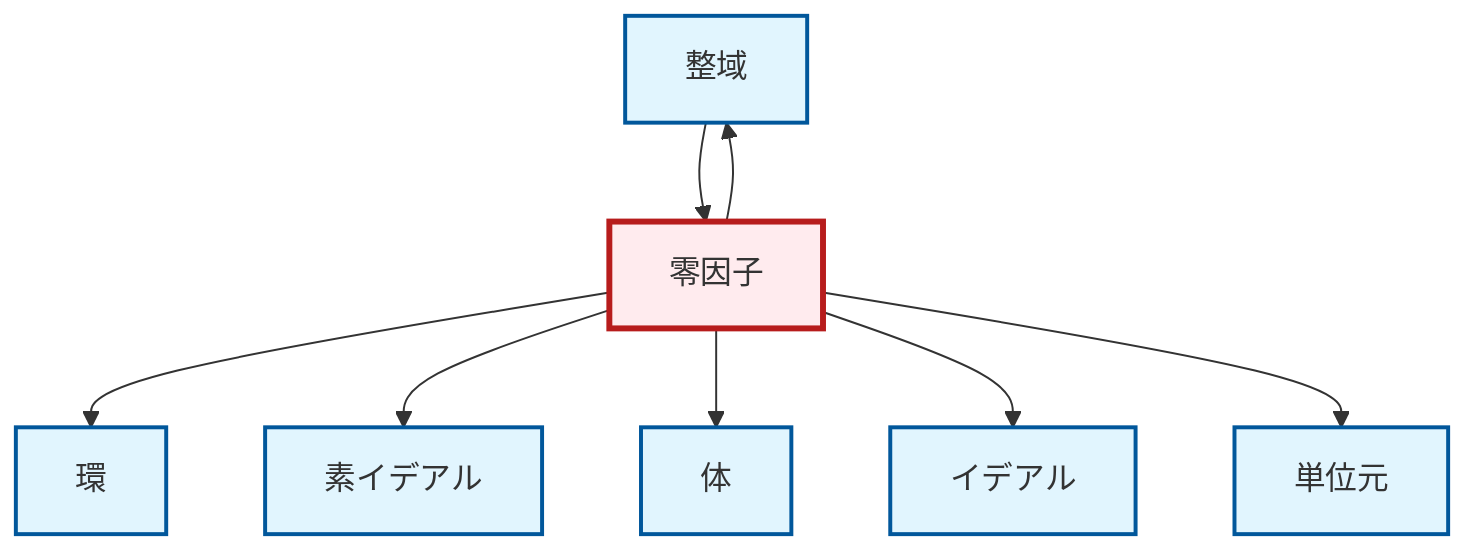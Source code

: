 graph TD
    classDef definition fill:#e1f5fe,stroke:#01579b,stroke-width:2px
    classDef theorem fill:#f3e5f5,stroke:#4a148c,stroke-width:2px
    classDef axiom fill:#fff3e0,stroke:#e65100,stroke-width:2px
    classDef example fill:#e8f5e9,stroke:#1b5e20,stroke-width:2px
    classDef current fill:#ffebee,stroke:#b71c1c,stroke-width:3px
    def-integral-domain["整域"]:::definition
    def-identity-element["単位元"]:::definition
    def-zero-divisor["零因子"]:::definition
    def-field["体"]:::definition
    def-prime-ideal["素イデアル"]:::definition
    def-ideal["イデアル"]:::definition
    def-ring["環"]:::definition
    def-zero-divisor --> def-ring
    def-integral-domain --> def-zero-divisor
    def-zero-divisor --> def-integral-domain
    def-zero-divisor --> def-prime-ideal
    def-zero-divisor --> def-field
    def-zero-divisor --> def-ideal
    def-zero-divisor --> def-identity-element
    class def-zero-divisor current